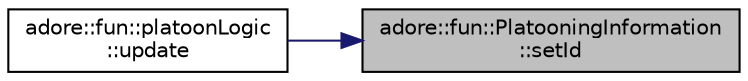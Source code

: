 digraph "adore::fun::PlatooningInformation::setId"
{
 // LATEX_PDF_SIZE
  edge [fontname="Helvetica",fontsize="10",labelfontname="Helvetica",labelfontsize="10"];
  node [fontname="Helvetica",fontsize="10",shape=record];
  rankdir="RL";
  Node1 [label="adore::fun::PlatooningInformation\l::setId",height=0.2,width=0.4,color="black", fillcolor="grey75", style="filled", fontcolor="black",tooltip=" "];
  Node1 -> Node2 [dir="back",color="midnightblue",fontsize="10",style="solid",fontname="Helvetica"];
  Node2 [label="adore::fun::platoonLogic\l::update",height=0.2,width=0.4,color="black", fillcolor="white", style="filled",URL="$classadore_1_1fun_1_1platoonLogic.html#a42e3faa41982b96187d9c16ce3fe3efc",tooltip=" "];
}
